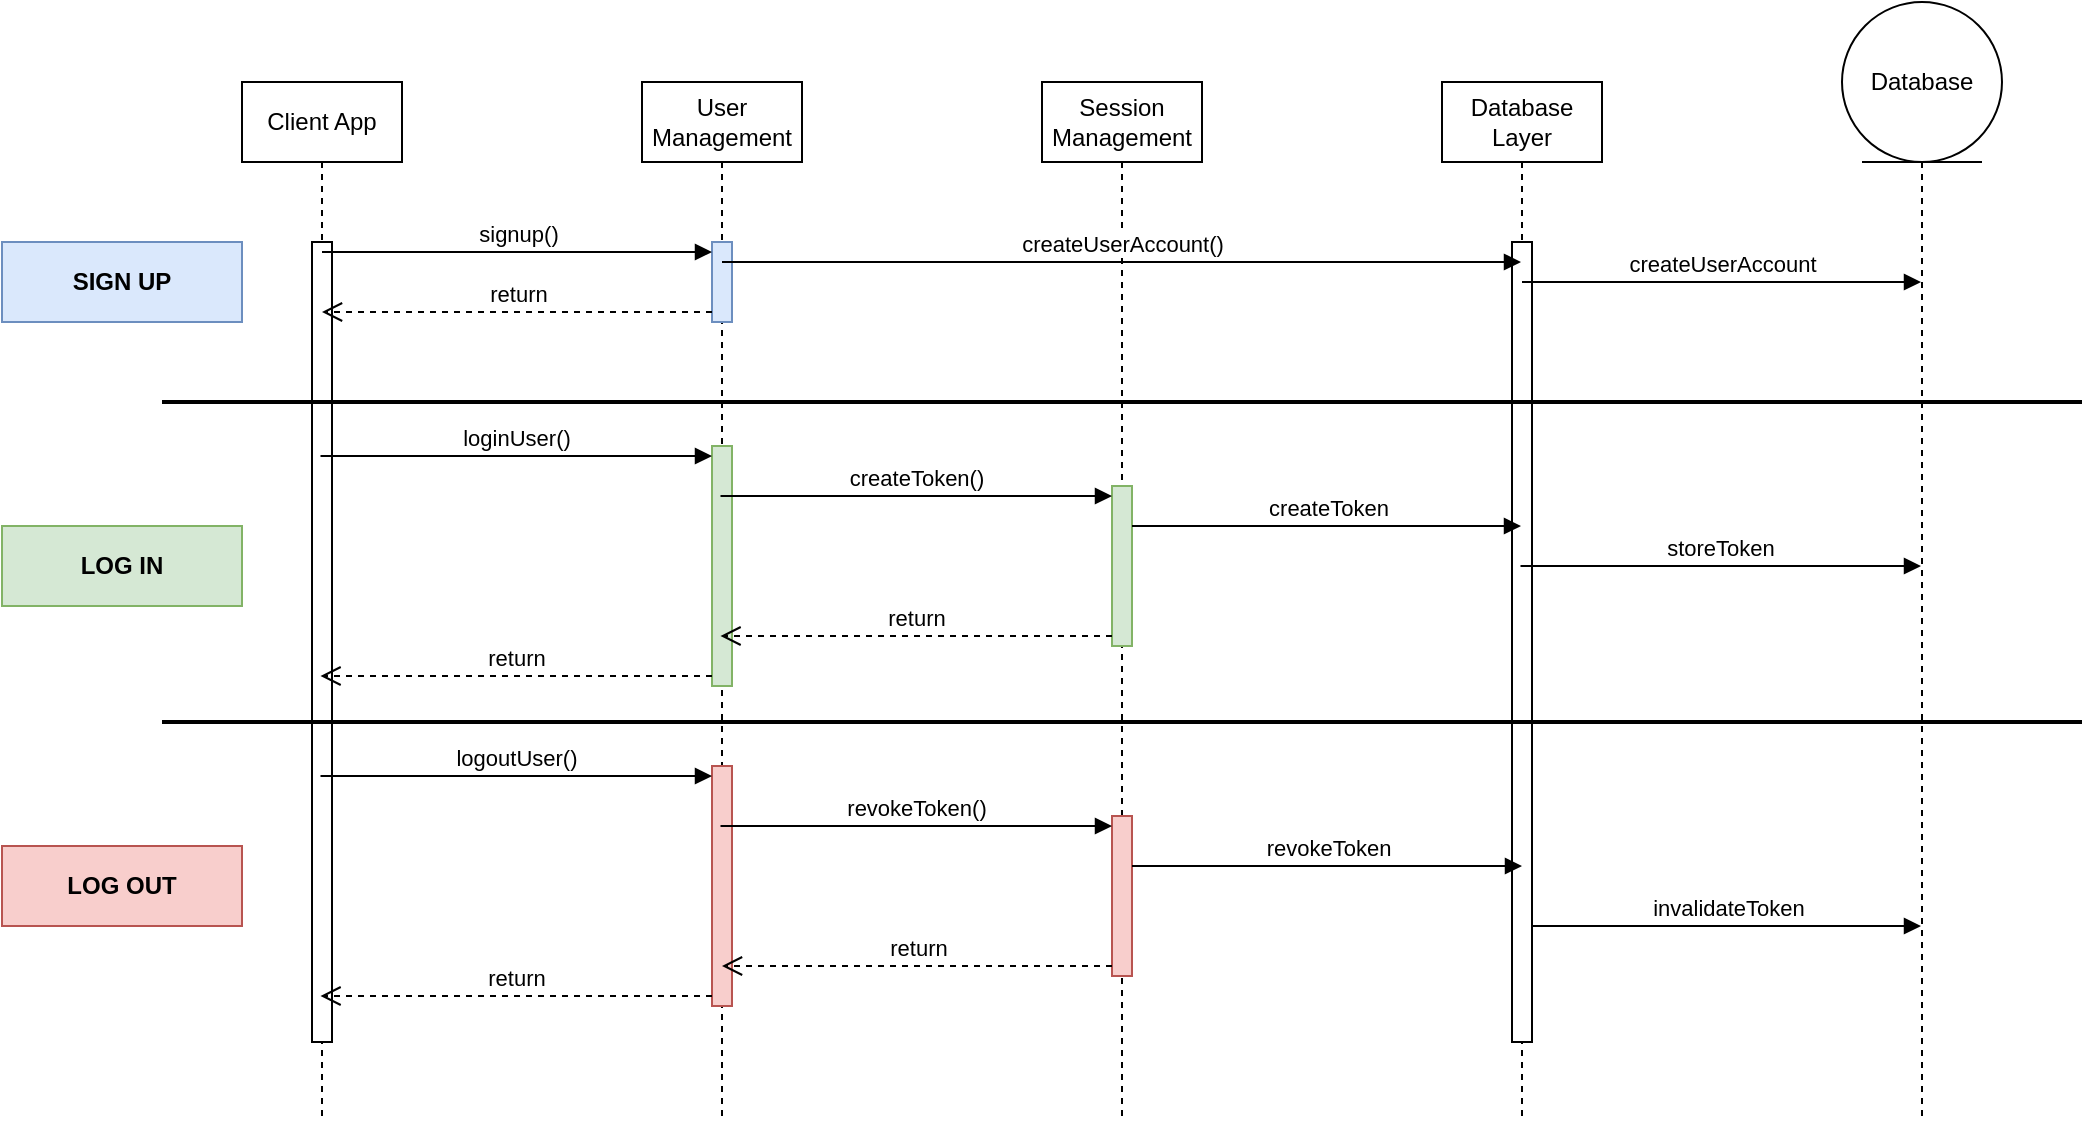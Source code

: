 <mxfile version="26.0.5" pages="2">
  <diagram name="UserManagementFlows" id="fzIKMLEl4B_9ZcmuR72x">
    <mxGraphModel dx="1313" dy="711" grid="1" gridSize="10" guides="1" tooltips="1" connect="1" arrows="1" fold="1" page="1" pageScale="1" pageWidth="1100" pageHeight="850" math="0" shadow="0">
      <root>
        <mxCell id="0" />
        <mxCell id="1" parent="0" />
        <mxCell id="BDya-P2dRlY2TVzf7Nlu-1" value="Client App" style="shape=umlLifeline;perimeter=lifelinePerimeter;whiteSpace=wrap;html=1;container=1;dropTarget=0;collapsible=0;recursiveResize=0;outlineConnect=0;portConstraint=eastwest;newEdgeStyle={&quot;curved&quot;:0,&quot;rounded&quot;:0};" vertex="1" parent="1">
          <mxGeometry x="160" y="80" width="80" height="520" as="geometry" />
        </mxCell>
        <mxCell id="BDya-P2dRlY2TVzf7Nlu-10" value="" style="html=1;points=[[0,0,0,0,5],[0,1,0,0,-5],[1,0,0,0,5],[1,1,0,0,-5]];perimeter=orthogonalPerimeter;outlineConnect=0;targetShapes=umlLifeline;portConstraint=eastwest;newEdgeStyle={&quot;curved&quot;:0,&quot;rounded&quot;:0};" vertex="1" parent="BDya-P2dRlY2TVzf7Nlu-1">
          <mxGeometry x="35" y="80" width="10" height="400" as="geometry" />
        </mxCell>
        <mxCell id="BDya-P2dRlY2TVzf7Nlu-2" value="User Management" style="shape=umlLifeline;perimeter=lifelinePerimeter;whiteSpace=wrap;html=1;container=1;dropTarget=0;collapsible=0;recursiveResize=0;outlineConnect=0;portConstraint=eastwest;newEdgeStyle={&quot;curved&quot;:0,&quot;rounded&quot;:0};" vertex="1" parent="1">
          <mxGeometry x="360" y="80" width="80" height="520" as="geometry" />
        </mxCell>
        <mxCell id="BDya-P2dRlY2TVzf7Nlu-13" value="" style="html=1;points=[[0,0,0,0,5],[0,1,0,0,-5],[1,0,0,0,5],[1,1,0,0,-5]];perimeter=orthogonalPerimeter;outlineConnect=0;targetShapes=umlLifeline;portConstraint=eastwest;newEdgeStyle={&quot;curved&quot;:0,&quot;rounded&quot;:0};fillColor=#dae8fc;strokeColor=#6c8ebf;" vertex="1" parent="BDya-P2dRlY2TVzf7Nlu-2">
          <mxGeometry x="35" y="80" width="10" height="40" as="geometry" />
        </mxCell>
        <mxCell id="BDya-P2dRlY2TVzf7Nlu-16" value="" style="html=1;points=[[0,0,0,0,5],[0,1,0,0,-5],[1,0,0,0,5],[1,1,0,0,-5]];perimeter=orthogonalPerimeter;outlineConnect=0;targetShapes=umlLifeline;portConstraint=eastwest;newEdgeStyle={&quot;curved&quot;:0,&quot;rounded&quot;:0};fillColor=#d5e8d4;strokeColor=#82b366;" vertex="1" parent="BDya-P2dRlY2TVzf7Nlu-2">
          <mxGeometry x="35" y="182" width="10" height="120" as="geometry" />
        </mxCell>
        <mxCell id="BDya-P2dRlY2TVzf7Nlu-28" value="" style="html=1;points=[[0,0,0,0,5],[0,1,0,0,-5],[1,0,0,0,5],[1,1,0,0,-5]];perimeter=orthogonalPerimeter;outlineConnect=0;targetShapes=umlLifeline;portConstraint=eastwest;newEdgeStyle={&quot;curved&quot;:0,&quot;rounded&quot;:0};fillColor=#f8cecc;strokeColor=#b85450;" vertex="1" parent="BDya-P2dRlY2TVzf7Nlu-2">
          <mxGeometry x="35" y="342" width="10" height="120" as="geometry" />
        </mxCell>
        <mxCell id="BDya-P2dRlY2TVzf7Nlu-3" value="Database Layer" style="shape=umlLifeline;perimeter=lifelinePerimeter;whiteSpace=wrap;html=1;container=1;dropTarget=0;collapsible=0;recursiveResize=0;outlineConnect=0;portConstraint=eastwest;newEdgeStyle={&quot;curved&quot;:0,&quot;rounded&quot;:0};" vertex="1" parent="1">
          <mxGeometry x="760" y="80" width="80" height="520" as="geometry" />
        </mxCell>
        <mxCell id="BDya-P2dRlY2TVzf7Nlu-23" value="" style="html=1;points=[[0,0,0,0,5],[0,1,0,0,-5],[1,0,0,0,5],[1,1,0,0,-5]];perimeter=orthogonalPerimeter;outlineConnect=0;targetShapes=umlLifeline;portConstraint=eastwest;newEdgeStyle={&quot;curved&quot;:0,&quot;rounded&quot;:0};" vertex="1" parent="BDya-P2dRlY2TVzf7Nlu-3">
          <mxGeometry x="35" y="80" width="10" height="400" as="geometry" />
        </mxCell>
        <mxCell id="BDya-P2dRlY2TVzf7Nlu-5" value="Database" style="shape=umlLifeline;perimeter=lifelinePerimeter;whiteSpace=wrap;html=1;container=1;dropTarget=0;collapsible=0;recursiveResize=0;outlineConnect=0;portConstraint=eastwest;newEdgeStyle={&quot;curved&quot;:0,&quot;rounded&quot;:0};participant=umlEntity;size=80;" vertex="1" parent="1">
          <mxGeometry x="960" y="40" width="80" height="560" as="geometry" />
        </mxCell>
        <mxCell id="BDya-P2dRlY2TVzf7Nlu-6" value="Session Management" style="shape=umlLifeline;perimeter=lifelinePerimeter;whiteSpace=wrap;html=1;container=1;dropTarget=0;collapsible=0;recursiveResize=0;outlineConnect=0;portConstraint=eastwest;newEdgeStyle={&quot;curved&quot;:0,&quot;rounded&quot;:0};" vertex="1" parent="1">
          <mxGeometry x="560" y="80" width="80" height="520" as="geometry" />
        </mxCell>
        <mxCell id="BDya-P2dRlY2TVzf7Nlu-19" value="" style="html=1;points=[[0,0,0,0,5],[0,1,0,0,-5],[1,0,0,0,5],[1,1,0,0,-5]];perimeter=orthogonalPerimeter;outlineConnect=0;targetShapes=umlLifeline;portConstraint=eastwest;newEdgeStyle={&quot;curved&quot;:0,&quot;rounded&quot;:0};fillColor=#d5e8d4;strokeColor=#82b366;" vertex="1" parent="BDya-P2dRlY2TVzf7Nlu-6">
          <mxGeometry x="35" y="202" width="10" height="80" as="geometry" />
        </mxCell>
        <mxCell id="BDya-P2dRlY2TVzf7Nlu-31" value="" style="html=1;points=[[0,0,0,0,5],[0,1,0,0,-5],[1,0,0,0,5],[1,1,0,0,-5]];perimeter=orthogonalPerimeter;outlineConnect=0;targetShapes=umlLifeline;portConstraint=eastwest;newEdgeStyle={&quot;curved&quot;:0,&quot;rounded&quot;:0};fillColor=#f8cecc;strokeColor=#b85450;" vertex="1" parent="BDya-P2dRlY2TVzf7Nlu-6">
          <mxGeometry x="35" y="367" width="10" height="80" as="geometry" />
        </mxCell>
        <mxCell id="BDya-P2dRlY2TVzf7Nlu-14" value="signup()" style="html=1;verticalAlign=bottom;endArrow=block;curved=0;rounded=0;entryX=0;entryY=0;entryDx=0;entryDy=5;" edge="1" target="BDya-P2dRlY2TVzf7Nlu-13" parent="1" source="BDya-P2dRlY2TVzf7Nlu-1">
          <mxGeometry relative="1" as="geometry">
            <mxPoint x="325" y="165" as="sourcePoint" />
          </mxGeometry>
        </mxCell>
        <mxCell id="BDya-P2dRlY2TVzf7Nlu-15" value="return" style="html=1;verticalAlign=bottom;endArrow=open;dashed=1;endSize=8;curved=0;rounded=0;exitX=0;exitY=1;exitDx=0;exitDy=-5;" edge="1" source="BDya-P2dRlY2TVzf7Nlu-13" parent="1" target="BDya-P2dRlY2TVzf7Nlu-1">
          <mxGeometry relative="1" as="geometry">
            <mxPoint x="325" y="235" as="targetPoint" />
          </mxGeometry>
        </mxCell>
        <mxCell id="BDya-P2dRlY2TVzf7Nlu-17" value="loginUser()" style="html=1;verticalAlign=bottom;endArrow=block;curved=0;rounded=0;entryX=0;entryY=0;entryDx=0;entryDy=5;" edge="1" target="BDya-P2dRlY2TVzf7Nlu-16" parent="1">
          <mxGeometry relative="1" as="geometry">
            <mxPoint x="199.25" y="267.0" as="sourcePoint" />
          </mxGeometry>
        </mxCell>
        <mxCell id="BDya-P2dRlY2TVzf7Nlu-18" value="return" style="html=1;verticalAlign=bottom;endArrow=open;dashed=1;endSize=8;curved=0;rounded=0;exitX=0;exitY=1;exitDx=0;exitDy=-5;" edge="1" source="BDya-P2dRlY2TVzf7Nlu-16" parent="1">
          <mxGeometry relative="1" as="geometry">
            <mxPoint x="199.25" y="377.0" as="targetPoint" />
          </mxGeometry>
        </mxCell>
        <mxCell id="BDya-P2dRlY2TVzf7Nlu-20" value="createToken()" style="html=1;verticalAlign=bottom;endArrow=block;curved=0;rounded=0;entryX=0;entryY=0;entryDx=0;entryDy=5;" edge="1" target="BDya-P2dRlY2TVzf7Nlu-19" parent="1">
          <mxGeometry relative="1" as="geometry">
            <mxPoint x="399.25" y="287" as="sourcePoint" />
          </mxGeometry>
        </mxCell>
        <mxCell id="BDya-P2dRlY2TVzf7Nlu-21" value="return" style="html=1;verticalAlign=bottom;endArrow=open;dashed=1;endSize=8;curved=0;rounded=0;exitX=0;exitY=1;exitDx=0;exitDy=-5;" edge="1" source="BDya-P2dRlY2TVzf7Nlu-19" parent="1">
          <mxGeometry relative="1" as="geometry">
            <mxPoint x="399.25" y="357" as="targetPoint" />
          </mxGeometry>
        </mxCell>
        <mxCell id="BDya-P2dRlY2TVzf7Nlu-24" value="createToken" style="html=1;verticalAlign=bottom;endArrow=block;curved=0;rounded=0;" edge="1" parent="1" source="BDya-P2dRlY2TVzf7Nlu-19">
          <mxGeometry width="80" relative="1" as="geometry">
            <mxPoint x="670" y="302" as="sourcePoint" />
            <mxPoint x="799.5" y="302" as="targetPoint" />
            <Array as="points">
              <mxPoint x="700" y="302" />
            </Array>
          </mxGeometry>
        </mxCell>
        <mxCell id="BDya-P2dRlY2TVzf7Nlu-26" value="storeToken" style="html=1;verticalAlign=bottom;endArrow=block;curved=0;rounded=0;" edge="1" parent="1">
          <mxGeometry width="80" relative="1" as="geometry">
            <mxPoint x="799.25" y="322" as="sourcePoint" />
            <mxPoint x="999.5" y="322" as="targetPoint" />
            <Array as="points">
              <mxPoint x="890" y="322" />
            </Array>
          </mxGeometry>
        </mxCell>
        <mxCell id="BDya-P2dRlY2TVzf7Nlu-29" value="logoutUser()" style="html=1;verticalAlign=bottom;endArrow=block;curved=0;rounded=0;entryX=0;entryY=0;entryDx=0;entryDy=5;" edge="1" target="BDya-P2dRlY2TVzf7Nlu-28" parent="1">
          <mxGeometry relative="1" as="geometry">
            <mxPoint x="199.25" y="427.0" as="sourcePoint" />
          </mxGeometry>
        </mxCell>
        <mxCell id="BDya-P2dRlY2TVzf7Nlu-30" value="return" style="html=1;verticalAlign=bottom;endArrow=open;dashed=1;endSize=8;curved=0;rounded=0;exitX=0;exitY=1;exitDx=0;exitDy=-5;" edge="1" source="BDya-P2dRlY2TVzf7Nlu-28" parent="1">
          <mxGeometry relative="1" as="geometry">
            <mxPoint x="199.25" y="537.0" as="targetPoint" />
          </mxGeometry>
        </mxCell>
        <mxCell id="BDya-P2dRlY2TVzf7Nlu-32" value="revokeToken()" style="html=1;verticalAlign=bottom;endArrow=block;curved=0;rounded=0;entryX=0;entryY=0;entryDx=0;entryDy=5;" edge="1" target="BDya-P2dRlY2TVzf7Nlu-31" parent="1">
          <mxGeometry relative="1" as="geometry">
            <mxPoint x="399.25" y="452" as="sourcePoint" />
          </mxGeometry>
        </mxCell>
        <mxCell id="BDya-P2dRlY2TVzf7Nlu-33" value="return" style="html=1;verticalAlign=bottom;endArrow=open;dashed=1;endSize=8;curved=0;rounded=0;exitX=0;exitY=1;exitDx=0;exitDy=-5;" edge="1" source="BDya-P2dRlY2TVzf7Nlu-31" parent="1" target="BDya-P2dRlY2TVzf7Nlu-2">
          <mxGeometry relative="1" as="geometry">
            <mxPoint x="525" y="522" as="targetPoint" />
          </mxGeometry>
        </mxCell>
        <mxCell id="BDya-P2dRlY2TVzf7Nlu-34" value="revokeToken" style="html=1;verticalAlign=bottom;endArrow=block;curved=0;rounded=0;" edge="1" parent="1" source="BDya-P2dRlY2TVzf7Nlu-31">
          <mxGeometry width="80" relative="1" as="geometry">
            <mxPoint x="730" y="472" as="sourcePoint" />
            <mxPoint x="800" y="472" as="targetPoint" />
          </mxGeometry>
        </mxCell>
        <mxCell id="BDya-P2dRlY2TVzf7Nlu-35" value="invalidateToken" style="html=1;verticalAlign=bottom;endArrow=block;curved=0;rounded=0;" edge="1" parent="1">
          <mxGeometry width="80" relative="1" as="geometry">
            <mxPoint x="805" y="502" as="sourcePoint" />
            <mxPoint x="999.5" y="502" as="targetPoint" />
            <Array as="points">
              <mxPoint x="900" y="502" />
            </Array>
          </mxGeometry>
        </mxCell>
        <mxCell id="BDya-P2dRlY2TVzf7Nlu-37" value="createUserAccount()" style="html=1;verticalAlign=bottom;endArrow=block;curved=0;rounded=0;" edge="1" parent="1" target="BDya-P2dRlY2TVzf7Nlu-3">
          <mxGeometry width="80" relative="1" as="geometry">
            <mxPoint x="400" y="170" as="sourcePoint" />
            <mxPoint x="560" y="180" as="targetPoint" />
            <Array as="points">
              <mxPoint x="600" y="170" />
            </Array>
          </mxGeometry>
        </mxCell>
        <mxCell id="BDya-P2dRlY2TVzf7Nlu-38" value="createUserAccount" style="html=1;verticalAlign=bottom;endArrow=block;curved=0;rounded=0;" edge="1" parent="1" source="BDya-P2dRlY2TVzf7Nlu-3" target="BDya-P2dRlY2TVzf7Nlu-5">
          <mxGeometry width="80" relative="1" as="geometry">
            <mxPoint x="860" y="190" as="sourcePoint" />
            <mxPoint x="940" y="190" as="targetPoint" />
            <Array as="points">
              <mxPoint x="900" y="180" />
            </Array>
          </mxGeometry>
        </mxCell>
        <mxCell id="BDya-P2dRlY2TVzf7Nlu-39" value="" style="line;strokeWidth=2;fillColor=none;align=left;verticalAlign=middle;spacingTop=-1;spacingLeft=3;spacingRight=3;rotatable=0;labelPosition=right;points=[];portConstraint=eastwest;strokeColor=inherit;" vertex="1" parent="1">
          <mxGeometry x="120" y="236" width="960" height="8" as="geometry" />
        </mxCell>
        <mxCell id="BDya-P2dRlY2TVzf7Nlu-40" value="" style="line;strokeWidth=2;fillColor=none;align=left;verticalAlign=middle;spacingTop=-1;spacingLeft=3;spacingRight=3;rotatable=0;labelPosition=right;points=[];portConstraint=eastwest;strokeColor=inherit;" vertex="1" parent="1">
          <mxGeometry x="120" y="396" width="960" height="8" as="geometry" />
        </mxCell>
        <mxCell id="VYbqo2OC7HcJvt_hJsJr-1" value="SIGN UP" style="html=1;whiteSpace=wrap;fillColor=#dae8fc;strokeColor=#6c8ebf;fontStyle=1" vertex="1" parent="1">
          <mxGeometry x="40" y="160" width="120" height="40" as="geometry" />
        </mxCell>
        <mxCell id="VYbqo2OC7HcJvt_hJsJr-2" value="LOG IN" style="html=1;whiteSpace=wrap;fillColor=#d5e8d4;strokeColor=#82b366;fontStyle=1" vertex="1" parent="1">
          <mxGeometry x="40" y="302" width="120" height="40" as="geometry" />
        </mxCell>
        <mxCell id="VYbqo2OC7HcJvt_hJsJr-3" value="LOG OUT" style="html=1;whiteSpace=wrap;fillColor=#f8cecc;strokeColor=#b85450;fontStyle=1" vertex="1" parent="1">
          <mxGeometry x="40" y="462" width="120" height="40" as="geometry" />
        </mxCell>
      </root>
    </mxGraphModel>
  </diagram>
  <diagram id="ax7jRQGFg8dxRKLAMkpS" name="FindAndMakeBooking">
    <mxGraphModel dx="1500" dy="813" grid="1" gridSize="10" guides="1" tooltips="1" connect="1" arrows="1" fold="1" page="1" pageScale="1" pageWidth="850" pageHeight="1100" math="0" shadow="0">
      <root>
        <mxCell id="0" />
        <mxCell id="1" parent="0" />
        <mxCell id="O9LADpIzNfBdCZO4euZ6-1" value="Client App" style="shape=umlLifeline;perimeter=lifelinePerimeter;whiteSpace=wrap;html=1;container=1;dropTarget=0;collapsible=0;recursiveResize=0;outlineConnect=0;portConstraint=eastwest;newEdgeStyle={&quot;curved&quot;:0,&quot;rounded&quot;:0};" vertex="1" parent="1">
          <mxGeometry x="200" y="80" width="80" height="920" as="geometry" />
        </mxCell>
        <mxCell id="eJAYvT8_J5vv1c-CHtFm-7" value="" style="html=1;points=[[0,0,0,0,5],[0,1,0,0,-5],[1,0,0,0,5],[1,1,0,0,-5]];perimeter=orthogonalPerimeter;outlineConnect=0;targetShapes=umlLifeline;portConstraint=eastwest;newEdgeStyle={&quot;curved&quot;:0,&quot;rounded&quot;:0};fillColor=#f5f5f5;fontColor=#333333;strokeColor=#666666;" vertex="1" parent="O9LADpIzNfBdCZO4euZ6-1">
          <mxGeometry x="35" y="80" width="10" height="800" as="geometry" />
        </mxCell>
        <mxCell id="O9LADpIzNfBdCZO4euZ6-2" value="Venue&lt;br&gt;Management" style="shape=umlLifeline;perimeter=lifelinePerimeter;whiteSpace=wrap;html=1;container=1;dropTarget=0;collapsible=0;recursiveResize=0;outlineConnect=0;portConstraint=eastwest;newEdgeStyle={&quot;curved&quot;:0,&quot;rounded&quot;:0};" vertex="1" parent="1">
          <mxGeometry x="360" y="80" width="80" height="920" as="geometry" />
        </mxCell>
        <mxCell id="eJAYvT8_J5vv1c-CHtFm-4" value="" style="html=1;points=[[0,0,0,0,5],[0,1,0,0,-5],[1,0,0,0,5],[1,1,0,0,-5]];perimeter=orthogonalPerimeter;outlineConnect=0;targetShapes=umlLifeline;portConstraint=eastwest;newEdgeStyle={&quot;curved&quot;:0,&quot;rounded&quot;:0};fillColor=#dae8fc;strokeColor=#6c8ebf;" vertex="1" parent="O9LADpIzNfBdCZO4euZ6-2">
          <mxGeometry x="35" y="80" width="10" height="100" as="geometry" />
        </mxCell>
        <mxCell id="eJAYvT8_J5vv1c-CHtFm-17" value="" style="html=1;points=[[0,0,0,0,5],[0,1,0,0,-5],[1,0,0,0,5],[1,1,0,0,-5]];perimeter=orthogonalPerimeter;outlineConnect=0;targetShapes=umlLifeline;portConstraint=eastwest;newEdgeStyle={&quot;curved&quot;:0,&quot;rounded&quot;:0};fillColor=#d5e8d4;strokeColor=#82b366;" vertex="1" parent="O9LADpIzNfBdCZO4euZ6-2">
          <mxGeometry x="35" y="200" width="10" height="110" as="geometry" />
        </mxCell>
        <mxCell id="O9LADpIzNfBdCZO4euZ6-3" value="Slots Management" style="shape=umlLifeline;perimeter=lifelinePerimeter;whiteSpace=wrap;html=1;container=1;dropTarget=0;collapsible=0;recursiveResize=0;outlineConnect=0;portConstraint=eastwest;newEdgeStyle={&quot;curved&quot;:0,&quot;rounded&quot;:0};" vertex="1" parent="1">
          <mxGeometry x="520" y="80" width="80" height="920" as="geometry" />
        </mxCell>
        <mxCell id="eJAYvT8_J5vv1c-CHtFm-27" value="" style="html=1;points=[[0,0,0,0,5],[0,1,0,0,-5],[1,0,0,0,5],[1,1,0,0,-5]];perimeter=orthogonalPerimeter;outlineConnect=0;targetShapes=umlLifeline;portConstraint=eastwest;newEdgeStyle={&quot;curved&quot;:0,&quot;rounded&quot;:0};fillColor=#ffe6cc;strokeColor=#d79b00;" vertex="1" parent="O9LADpIzNfBdCZO4euZ6-3">
          <mxGeometry x="35" y="340" width="10" height="120" as="geometry" />
        </mxCell>
        <mxCell id="eJAYvT8_J5vv1c-CHtFm-36" value="" style="html=1;points=[[0,0,0,0,5],[0,1,0,0,-5],[1,0,0,0,5],[1,1,0,0,-5]];perimeter=orthogonalPerimeter;outlineConnect=0;targetShapes=umlLifeline;portConstraint=eastwest;newEdgeStyle={&quot;curved&quot;:0,&quot;rounded&quot;:0};fillColor=#fff2cc;strokeColor=#d6b656;" vertex="1" parent="O9LADpIzNfBdCZO4euZ6-3">
          <mxGeometry x="35" y="490" width="10" height="110" as="geometry" />
        </mxCell>
        <mxCell id="O9LADpIzNfBdCZO4euZ6-4" value="Bookings Management" style="shape=umlLifeline;perimeter=lifelinePerimeter;whiteSpace=wrap;html=1;container=1;dropTarget=0;collapsible=0;recursiveResize=0;outlineConnect=0;portConstraint=eastwest;newEdgeStyle={&quot;curved&quot;:0,&quot;rounded&quot;:0};" vertex="1" parent="1">
          <mxGeometry x="680" y="80" width="80" height="920" as="geometry" />
        </mxCell>
        <mxCell id="eJAYvT8_J5vv1c-CHtFm-47" value="" style="html=1;outlineConnect=0;targetShapes=umlLifeline;portConstraint=eastwest;newEdgeStyle={&quot;curved&quot;:0,&quot;rounded&quot;:0};fillColor=#e1d5e7;strokeColor=#9673a6;points=[[0,0,0,0,5],[0,1,0,0,-5],[1,0,0,0,5],[1,1,0,0,-5]];perimeter=orthogonalPerimeter;" vertex="1" parent="O9LADpIzNfBdCZO4euZ6-4">
          <mxGeometry x="35" y="630" width="10" height="240" as="geometry" />
        </mxCell>
        <mxCell id="eJAYvT8_J5vv1c-CHtFm-59" value="" style="html=1;points=[[0,0,0,0,5],[0,1,0,0,-5],[1,0,0,0,5],[1,1,0,0,-5]];perimeter=orthogonalPerimeter;outlineConnect=0;targetShapes=umlLifeline;portConstraint=eastwest;newEdgeStyle={&quot;curved&quot;:0,&quot;rounded&quot;:0};fillColor=#f8cecc;strokeColor=#b85450;" vertex="1" parent="O9LADpIzNfBdCZO4euZ6-4">
          <mxGeometry x="40" y="770" width="10" height="40" as="geometry" />
        </mxCell>
        <mxCell id="eJAYvT8_J5vv1c-CHtFm-60" value="MAKE PAYMENT" style="html=1;align=left;spacingLeft=2;endArrow=block;rounded=0;edgeStyle=orthogonalEdgeStyle;curved=0;rounded=0;" edge="1" target="eJAYvT8_J5vv1c-CHtFm-59" parent="O9LADpIzNfBdCZO4euZ6-4">
          <mxGeometry relative="1" as="geometry">
            <mxPoint x="45" y="750" as="sourcePoint" />
            <Array as="points">
              <mxPoint x="75" y="780" />
            </Array>
          </mxGeometry>
        </mxCell>
        <mxCell id="O9LADpIzNfBdCZO4euZ6-5" value="Payment Transactions" style="shape=umlLifeline;perimeter=lifelinePerimeter;whiteSpace=wrap;html=1;container=1;dropTarget=0;collapsible=0;recursiveResize=0;outlineConnect=0;portConstraint=eastwest;newEdgeStyle={&quot;curved&quot;:0,&quot;rounded&quot;:0};" vertex="1" parent="1">
          <mxGeometry x="840" y="80" width="80" height="920" as="geometry" />
        </mxCell>
        <mxCell id="eJAYvT8_J5vv1c-CHtFm-56" value="" style="html=1;points=[[0,0,0,0,5],[0,1,0,0,-5],[1,0,0,0,5],[1,1,0,0,-5]];perimeter=orthogonalPerimeter;outlineConnect=0;targetShapes=umlLifeline;portConstraint=eastwest;newEdgeStyle={&quot;curved&quot;:0,&quot;rounded&quot;:0};fillColor=#e1d5e7;strokeColor=#9673a6;" vertex="1" parent="O9LADpIzNfBdCZO4euZ6-5">
          <mxGeometry x="35" y="830" width="10" height="33" as="geometry" />
        </mxCell>
        <mxCell id="O9LADpIzNfBdCZO4euZ6-6" value="Session Management" style="shape=umlLifeline;perimeter=lifelinePerimeter;whiteSpace=wrap;html=1;container=1;dropTarget=0;collapsible=0;recursiveResize=0;outlineConnect=0;portConstraint=eastwest;newEdgeStyle={&quot;curved&quot;:0,&quot;rounded&quot;:0};" vertex="1" parent="1">
          <mxGeometry x="1000" y="80" width="80" height="920" as="geometry" />
        </mxCell>
        <mxCell id="eJAYvT8_J5vv1c-CHtFm-8" value="" style="html=1;points=[[0,0,0,0,5],[0,1,0,0,-5],[1,0,0,0,5],[1,1,0,0,-5]];perimeter=orthogonalPerimeter;outlineConnect=0;targetShapes=umlLifeline;portConstraint=eastwest;newEdgeStyle={&quot;curved&quot;:0,&quot;rounded&quot;:0};fillColor=#dae8fc;strokeColor=#6c8ebf;" vertex="1" parent="O9LADpIzNfBdCZO4euZ6-6">
          <mxGeometry x="35" y="70" width="10" height="32" as="geometry" />
        </mxCell>
        <mxCell id="eJAYvT8_J5vv1c-CHtFm-21" value="" style="html=1;points=[[0,0,0,0,5],[0,1,0,0,-5],[1,0,0,0,5],[1,1,0,0,-5]];perimeter=orthogonalPerimeter;outlineConnect=0;targetShapes=umlLifeline;portConstraint=eastwest;newEdgeStyle={&quot;curved&quot;:0,&quot;rounded&quot;:0};fillColor=#d5e8d4;strokeColor=#82b366;" vertex="1" parent="O9LADpIzNfBdCZO4euZ6-6">
          <mxGeometry x="35" y="210" width="10" height="30" as="geometry" />
        </mxCell>
        <mxCell id="eJAYvT8_J5vv1c-CHtFm-30" value="" style="html=1;points=[[0,0,0,0,5],[0,1,0,0,-5],[1,0,0,0,5],[1,1,0,0,-5]];perimeter=orthogonalPerimeter;outlineConnect=0;targetShapes=umlLifeline;portConstraint=eastwest;newEdgeStyle={&quot;curved&quot;:0,&quot;rounded&quot;:0};fillColor=#ffe6cc;strokeColor=#d79b00;" vertex="1" parent="O9LADpIzNfBdCZO4euZ6-6">
          <mxGeometry x="35" y="350" width="10" height="35" as="geometry" />
        </mxCell>
        <mxCell id="eJAYvT8_J5vv1c-CHtFm-41" value="" style="html=1;points=[[0,0,0,0,5],[0,1,0,0,-5],[1,0,0,0,5],[1,1,0,0,-5]];perimeter=orthogonalPerimeter;outlineConnect=0;targetShapes=umlLifeline;portConstraint=eastwest;newEdgeStyle={&quot;curved&quot;:0,&quot;rounded&quot;:0};fillColor=#fff2cc;strokeColor=#d6b656;" vertex="1" parent="O9LADpIzNfBdCZO4euZ6-6">
          <mxGeometry x="35" y="500" width="10" height="30" as="geometry" />
        </mxCell>
        <mxCell id="eJAYvT8_J5vv1c-CHtFm-50" value="" style="html=1;points=[[0,0,0,0,5],[0,1,0,0,-5],[1,0,0,0,5],[1,1,0,0,-5]];perimeter=orthogonalPerimeter;outlineConnect=0;targetShapes=umlLifeline;portConstraint=eastwest;newEdgeStyle={&quot;curved&quot;:0,&quot;rounded&quot;:0};fillColor=#e1d5e7;strokeColor=#9673a6;" vertex="1" parent="O9LADpIzNfBdCZO4euZ6-6">
          <mxGeometry x="35" y="640" width="10" height="30" as="geometry" />
        </mxCell>
        <mxCell id="O9LADpIzNfBdCZO4euZ6-7" value="Database" style="shape=umlLifeline;perimeter=lifelinePerimeter;whiteSpace=wrap;html=1;container=1;dropTarget=0;collapsible=0;recursiveResize=0;outlineConnect=0;portConstraint=eastwest;newEdgeStyle={&quot;curved&quot;:0,&quot;rounded&quot;:0};participant=umlEntity;size=80;" vertex="1" parent="1">
          <mxGeometry x="1160" y="40" width="80" height="960" as="geometry" />
        </mxCell>
        <mxCell id="eJAYvT8_J5vv1c-CHtFm-14" value="" style="html=1;points=[[0,0,0,0,5],[0,1,0,0,-5],[1,0,0,0,5],[1,1,0,0,-5]];perimeter=orthogonalPerimeter;outlineConnect=0;targetShapes=umlLifeline;portConstraint=eastwest;newEdgeStyle={&quot;curved&quot;:0,&quot;rounded&quot;:0};fillColor=#dae8fc;strokeColor=#6c8ebf;" vertex="1" parent="O9LADpIzNfBdCZO4euZ6-7">
          <mxGeometry x="35" y="170" width="10" height="30" as="geometry" />
        </mxCell>
        <mxCell id="eJAYvT8_J5vv1c-CHtFm-24" value="" style="html=1;points=[[0,0,0,0,5],[0,1,0,0,-5],[1,0,0,0,5],[1,1,0,0,-5]];perimeter=orthogonalPerimeter;outlineConnect=0;targetShapes=umlLifeline;portConstraint=eastwest;newEdgeStyle={&quot;curved&quot;:0,&quot;rounded&quot;:0};fillColor=#d5e8d4;strokeColor=#82b366;" vertex="1" parent="O9LADpIzNfBdCZO4euZ6-7">
          <mxGeometry x="35" y="309" width="10" height="30" as="geometry" />
        </mxCell>
        <mxCell id="eJAYvT8_J5vv1c-CHtFm-33" value="" style="html=1;points=[[0,0,0,0,5],[0,1,0,0,-5],[1,0,0,0,5],[1,1,0,0,-5]];perimeter=orthogonalPerimeter;outlineConnect=0;targetShapes=umlLifeline;portConstraint=eastwest;newEdgeStyle={&quot;curved&quot;:0,&quot;rounded&quot;:0};fillColor=#ffe6cc;strokeColor=#d79b00;" vertex="1" parent="O9LADpIzNfBdCZO4euZ6-7">
          <mxGeometry x="35" y="450" width="10" height="30" as="geometry" />
        </mxCell>
        <mxCell id="eJAYvT8_J5vv1c-CHtFm-44" value="" style="html=1;points=[[0,0,0,0,5],[0,1,0,0,-5],[1,0,0,0,5],[1,1,0,0,-5]];perimeter=orthogonalPerimeter;outlineConnect=0;targetShapes=umlLifeline;portConstraint=eastwest;newEdgeStyle={&quot;curved&quot;:0,&quot;rounded&quot;:0};fillColor=#fff2cc;strokeColor=#d6b656;" vertex="1" parent="O9LADpIzNfBdCZO4euZ6-7">
          <mxGeometry x="35" y="590" width="10" height="30" as="geometry" />
        </mxCell>
        <mxCell id="eJAYvT8_J5vv1c-CHtFm-53" value="" style="html=1;points=[[0,0,0,0,5],[0,1,0,0,-5],[1,0,0,0,5],[1,1,0,0,-5]];perimeter=orthogonalPerimeter;outlineConnect=0;targetShapes=umlLifeline;portConstraint=eastwest;newEdgeStyle={&quot;curved&quot;:0,&quot;rounded&quot;:0};fillColor=#e1d5e7;strokeColor=#9673a6;" vertex="1" parent="O9LADpIzNfBdCZO4euZ6-7">
          <mxGeometry x="35" y="731" width="10" height="30" as="geometry" />
        </mxCell>
        <mxCell id="eJAYvT8_J5vv1c-CHtFm-5" value="getVenues()" style="html=1;verticalAlign=bottom;endArrow=block;curved=0;rounded=0;entryX=0;entryY=0;entryDx=0;entryDy=5;" edge="1" target="eJAYvT8_J5vv1c-CHtFm-4" parent="1" source="O9LADpIzNfBdCZO4euZ6-1">
          <mxGeometry relative="1" as="geometry">
            <mxPoint x="325" y="165" as="sourcePoint" />
          </mxGeometry>
        </mxCell>
        <mxCell id="eJAYvT8_J5vv1c-CHtFm-6" value="return" style="html=1;verticalAlign=bottom;endArrow=open;dashed=1;endSize=8;curved=0;rounded=0;exitX=0;exitY=1;exitDx=0;exitDy=-5;" edge="1" source="eJAYvT8_J5vv1c-CHtFm-4" parent="1" target="O9LADpIzNfBdCZO4euZ6-1">
          <mxGeometry relative="1" as="geometry">
            <mxPoint x="325" y="235" as="targetPoint" />
          </mxGeometry>
        </mxCell>
        <mxCell id="eJAYvT8_J5vv1c-CHtFm-9" value="validateSession()" style="html=1;verticalAlign=bottom;endArrow=block;curved=0;rounded=0;entryX=0;entryY=0;entryDx=0;entryDy=5;" edge="1" target="eJAYvT8_J5vv1c-CHtFm-8" parent="1" source="O9LADpIzNfBdCZO4euZ6-2">
          <mxGeometry relative="1" as="geometry">
            <mxPoint x="485" y="173" as="sourcePoint" />
          </mxGeometry>
        </mxCell>
        <mxCell id="eJAYvT8_J5vv1c-CHtFm-10" value="return" style="html=1;verticalAlign=bottom;endArrow=open;dashed=1;endSize=8;curved=0;rounded=0;exitX=0;exitY=1;exitDx=0;exitDy=-5;" edge="1" source="eJAYvT8_J5vv1c-CHtFm-8" parent="1" target="O9LADpIzNfBdCZO4euZ6-2">
          <mxGeometry relative="1" as="geometry">
            <mxPoint x="485" y="243" as="targetPoint" />
          </mxGeometry>
        </mxCell>
        <mxCell id="eJAYvT8_J5vv1c-CHtFm-16" value="return" style="html=1;verticalAlign=bottom;endArrow=open;dashed=1;endSize=8;curved=0;rounded=0;exitX=0;exitY=1;exitDx=0;exitDy=-5;" edge="1" source="eJAYvT8_J5vv1c-CHtFm-14" parent="1" target="O9LADpIzNfBdCZO4euZ6-2">
          <mxGeometry relative="1" as="geometry">
            <mxPoint x="1125" y="285" as="targetPoint" />
          </mxGeometry>
        </mxCell>
        <mxCell id="eJAYvT8_J5vv1c-CHtFm-15" value="getVenues" style="html=1;verticalAlign=bottom;endArrow=block;curved=0;rounded=0;entryX=0;entryY=0;entryDx=0;entryDy=5;" edge="1" target="eJAYvT8_J5vv1c-CHtFm-14" parent="1" source="O9LADpIzNfBdCZO4euZ6-2">
          <mxGeometry relative="1" as="geometry">
            <mxPoint x="1125" y="215" as="sourcePoint" />
          </mxGeometry>
        </mxCell>
        <mxCell id="eJAYvT8_J5vv1c-CHtFm-18" value="getVenueDetails()" style="html=1;verticalAlign=bottom;endArrow=block;curved=0;rounded=0;entryX=0;entryY=0;entryDx=0;entryDy=5;" edge="1" target="eJAYvT8_J5vv1c-CHtFm-17" parent="1" source="O9LADpIzNfBdCZO4euZ6-1">
          <mxGeometry relative="1" as="geometry">
            <mxPoint x="325" y="285" as="sourcePoint" />
          </mxGeometry>
        </mxCell>
        <mxCell id="eJAYvT8_J5vv1c-CHtFm-19" value="return" style="html=1;verticalAlign=bottom;endArrow=open;dashed=1;endSize=8;curved=0;rounded=0;exitX=0;exitY=1;exitDx=0;exitDy=-5;" edge="1" source="eJAYvT8_J5vv1c-CHtFm-17" parent="1" target="O9LADpIzNfBdCZO4euZ6-1">
          <mxGeometry relative="1" as="geometry">
            <mxPoint x="325" y="355" as="targetPoint" />
          </mxGeometry>
        </mxCell>
        <mxCell id="eJAYvT8_J5vv1c-CHtFm-22" value="validateSession()" style="html=1;verticalAlign=bottom;endArrow=block;curved=0;rounded=0;entryX=0;entryY=0;entryDx=0;entryDy=5;" edge="1" target="eJAYvT8_J5vv1c-CHtFm-21" parent="1" source="O9LADpIzNfBdCZO4euZ6-2">
          <mxGeometry relative="1" as="geometry">
            <mxPoint x="485" y="295" as="sourcePoint" />
          </mxGeometry>
        </mxCell>
        <mxCell id="eJAYvT8_J5vv1c-CHtFm-23" value="return" style="html=1;verticalAlign=bottom;endArrow=open;dashed=1;endSize=8;curved=0;rounded=0;exitX=0;exitY=1;exitDx=0;exitDy=-5;" edge="1" source="eJAYvT8_J5vv1c-CHtFm-21" parent="1" target="O9LADpIzNfBdCZO4euZ6-2">
          <mxGeometry relative="1" as="geometry">
            <mxPoint x="485" y="365" as="targetPoint" />
          </mxGeometry>
        </mxCell>
        <mxCell id="eJAYvT8_J5vv1c-CHtFm-25" value="getVenueDetails" style="html=1;verticalAlign=bottom;endArrow=block;curved=0;rounded=0;entryX=0;entryY=0;entryDx=0;entryDy=5;" edge="1" target="eJAYvT8_J5vv1c-CHtFm-24" parent="1" source="eJAYvT8_J5vv1c-CHtFm-17">
          <mxGeometry relative="1" as="geometry">
            <mxPoint x="399.071" y="332" as="sourcePoint" />
          </mxGeometry>
        </mxCell>
        <mxCell id="eJAYvT8_J5vv1c-CHtFm-26" value="return" style="html=1;verticalAlign=bottom;endArrow=open;dashed=1;endSize=8;curved=0;rounded=0;exitX=0;exitY=1;exitDx=0;exitDy=-5;" edge="1" source="eJAYvT8_J5vv1c-CHtFm-24" parent="1" target="O9LADpIzNfBdCZO4euZ6-2">
          <mxGeometry relative="1" as="geometry">
            <mxPoint x="399.071" y="352" as="targetPoint" />
          </mxGeometry>
        </mxCell>
        <mxCell id="eJAYvT8_J5vv1c-CHtFm-28" value="fetchSlots()" style="html=1;verticalAlign=bottom;endArrow=block;curved=0;rounded=0;entryX=0;entryY=0;entryDx=0;entryDy=5;" edge="1" target="eJAYvT8_J5vv1c-CHtFm-27" parent="1" source="O9LADpIzNfBdCZO4euZ6-1">
          <mxGeometry relative="1" as="geometry">
            <mxPoint x="485" y="415" as="sourcePoint" />
          </mxGeometry>
        </mxCell>
        <mxCell id="eJAYvT8_J5vv1c-CHtFm-29" value="return" style="html=1;verticalAlign=bottom;endArrow=open;dashed=1;endSize=8;curved=0;rounded=0;exitX=0;exitY=1;exitDx=0;exitDy=-5;" edge="1" source="eJAYvT8_J5vv1c-CHtFm-27" parent="1" target="O9LADpIzNfBdCZO4euZ6-1">
          <mxGeometry relative="1" as="geometry">
            <mxPoint x="485" y="485" as="targetPoint" />
          </mxGeometry>
        </mxCell>
        <mxCell id="eJAYvT8_J5vv1c-CHtFm-31" value="validateSession()" style="html=1;verticalAlign=bottom;endArrow=block;curved=0;rounded=0;entryX=0;entryY=0;entryDx=0;entryDy=5;" edge="1" target="eJAYvT8_J5vv1c-CHtFm-30" parent="1" source="O9LADpIzNfBdCZO4euZ6-3">
          <mxGeometry relative="1" as="geometry">
            <mxPoint x="965" y="435" as="sourcePoint" />
          </mxGeometry>
        </mxCell>
        <mxCell id="eJAYvT8_J5vv1c-CHtFm-32" value="return" style="html=1;verticalAlign=bottom;endArrow=open;dashed=1;endSize=8;curved=0;rounded=0;" edge="1" parent="1">
          <mxGeometry relative="1" as="geometry">
            <mxPoint x="559.071" y="457" as="targetPoint" />
            <mxPoint x="1030" y="457" as="sourcePoint" />
          </mxGeometry>
        </mxCell>
        <mxCell id="eJAYvT8_J5vv1c-CHtFm-34" value="fetchSlots" style="html=1;verticalAlign=bottom;endArrow=block;curved=0;rounded=0;entryX=0;entryY=0;entryDx=0;entryDy=5;" edge="1" target="eJAYvT8_J5vv1c-CHtFm-33" parent="1" source="O9LADpIzNfBdCZO4euZ6-3">
          <mxGeometry relative="1" as="geometry">
            <mxPoint x="1125" y="485" as="sourcePoint" />
          </mxGeometry>
        </mxCell>
        <mxCell id="eJAYvT8_J5vv1c-CHtFm-35" value="return" style="html=1;verticalAlign=bottom;endArrow=open;dashed=1;endSize=8;curved=0;rounded=0;exitX=0;exitY=1;exitDx=0;exitDy=-5;" edge="1" source="eJAYvT8_J5vv1c-CHtFm-33" parent="1" target="O9LADpIzNfBdCZO4euZ6-3">
          <mxGeometry relative="1" as="geometry">
            <mxPoint x="1125" y="555" as="targetPoint" />
          </mxGeometry>
        </mxCell>
        <mxCell id="eJAYvT8_J5vv1c-CHtFm-37" value="getSlotDetails()" style="html=1;verticalAlign=bottom;endArrow=block;curved=0;rounded=0;entryX=0;entryY=0;entryDx=0;entryDy=5;" edge="1" target="eJAYvT8_J5vv1c-CHtFm-36" parent="1" source="O9LADpIzNfBdCZO4euZ6-1">
          <mxGeometry relative="1" as="geometry">
            <mxPoint x="485" y="575" as="sourcePoint" />
          </mxGeometry>
        </mxCell>
        <mxCell id="eJAYvT8_J5vv1c-CHtFm-38" value="return" style="html=1;verticalAlign=bottom;endArrow=open;dashed=1;endSize=8;curved=0;rounded=0;exitX=0;exitY=1;exitDx=0;exitDy=-5;" edge="1" source="eJAYvT8_J5vv1c-CHtFm-36" parent="1" target="O9LADpIzNfBdCZO4euZ6-1">
          <mxGeometry relative="1" as="geometry">
            <mxPoint x="485" y="645" as="targetPoint" />
          </mxGeometry>
        </mxCell>
        <mxCell id="eJAYvT8_J5vv1c-CHtFm-42" value="validateSession()" style="html=1;verticalAlign=bottom;endArrow=block;curved=0;rounded=0;entryX=0;entryY=0;entryDx=0;entryDy=5;" edge="1" target="eJAYvT8_J5vv1c-CHtFm-41" parent="1">
          <mxGeometry relative="1" as="geometry">
            <mxPoint x="559.071" y="585" as="sourcePoint" />
          </mxGeometry>
        </mxCell>
        <mxCell id="eJAYvT8_J5vv1c-CHtFm-43" value="return" style="html=1;verticalAlign=bottom;endArrow=open;dashed=1;endSize=8;curved=0;rounded=0;" edge="1" parent="1">
          <mxGeometry relative="1" as="geometry">
            <mxPoint x="559.071" y="604" as="targetPoint" />
            <mxPoint x="1035" y="604" as="sourcePoint" />
          </mxGeometry>
        </mxCell>
        <mxCell id="eJAYvT8_J5vv1c-CHtFm-45" value="getSlotDetails" style="html=1;verticalAlign=bottom;endArrow=block;curved=0;rounded=0;entryX=0;entryY=0;entryDx=0;entryDy=5;" edge="1" target="eJAYvT8_J5vv1c-CHtFm-44" parent="1" source="O9LADpIzNfBdCZO4euZ6-3">
          <mxGeometry relative="1" as="geometry">
            <mxPoint x="1125" y="635" as="sourcePoint" />
          </mxGeometry>
        </mxCell>
        <mxCell id="eJAYvT8_J5vv1c-CHtFm-46" value="return" style="html=1;verticalAlign=bottom;endArrow=open;dashed=1;endSize=8;curved=0;rounded=0;exitX=0;exitY=1;exitDx=0;exitDy=-5;" edge="1" source="eJAYvT8_J5vv1c-CHtFm-44" parent="1" target="O9LADpIzNfBdCZO4euZ6-3">
          <mxGeometry relative="1" as="geometry">
            <mxPoint x="1125" y="705" as="targetPoint" />
          </mxGeometry>
        </mxCell>
        <mxCell id="eJAYvT8_J5vv1c-CHtFm-48" value="createBooking()" style="html=1;verticalAlign=bottom;endArrow=block;curved=0;rounded=0;entryX=0;entryY=0;entryDx=0;entryDy=5;" edge="1" target="eJAYvT8_J5vv1c-CHtFm-47" parent="1" source="O9LADpIzNfBdCZO4euZ6-1">
          <mxGeometry relative="1" as="geometry">
            <mxPoint x="645" y="715" as="sourcePoint" />
          </mxGeometry>
        </mxCell>
        <mxCell id="eJAYvT8_J5vv1c-CHtFm-49" value="return" style="html=1;verticalAlign=bottom;endArrow=open;dashed=1;endSize=8;curved=0;rounded=0;exitX=0;exitY=1;exitDx=0;exitDy=-5;" edge="1" source="eJAYvT8_J5vv1c-CHtFm-47" parent="1" target="O9LADpIzNfBdCZO4euZ6-1">
          <mxGeometry relative="1" as="geometry">
            <mxPoint x="645" y="785" as="targetPoint" />
          </mxGeometry>
        </mxCell>
        <mxCell id="eJAYvT8_J5vv1c-CHtFm-51" value="validateSession()" style="html=1;verticalAlign=bottom;endArrow=block;curved=0;rounded=0;entryX=0;entryY=0;entryDx=0;entryDy=5;" edge="1" target="eJAYvT8_J5vv1c-CHtFm-50" parent="1" source="O9LADpIzNfBdCZO4euZ6-4">
          <mxGeometry relative="1" as="geometry">
            <mxPoint x="830" y="755" as="sourcePoint" />
          </mxGeometry>
        </mxCell>
        <mxCell id="eJAYvT8_J5vv1c-CHtFm-52" value="return" style="html=1;verticalAlign=bottom;endArrow=open;dashed=1;endSize=8;curved=0;rounded=0;exitX=0;exitY=1;exitDx=0;exitDy=-5;" edge="1" source="eJAYvT8_J5vv1c-CHtFm-50" parent="1" target="O9LADpIzNfBdCZO4euZ6-4">
          <mxGeometry relative="1" as="geometry">
            <mxPoint x="830" y="825" as="targetPoint" />
          </mxGeometry>
        </mxCell>
        <mxCell id="eJAYvT8_J5vv1c-CHtFm-54" value="createBooking" style="html=1;verticalAlign=bottom;endArrow=block;curved=0;rounded=0;entryX=0;entryY=0;entryDx=0;entryDy=5;" edge="1" target="eJAYvT8_J5vv1c-CHtFm-53" parent="1" source="O9LADpIzNfBdCZO4euZ6-4">
          <mxGeometry relative="1" as="geometry">
            <mxPoint x="719.071" y="908" as="sourcePoint" />
          </mxGeometry>
        </mxCell>
        <mxCell id="eJAYvT8_J5vv1c-CHtFm-55" value="return" style="html=1;verticalAlign=bottom;endArrow=open;dashed=1;endSize=8;curved=0;rounded=0;exitX=0;exitY=1;exitDx=0;exitDy=-5;" edge="1" source="eJAYvT8_J5vv1c-CHtFm-53" parent="1" target="O9LADpIzNfBdCZO4euZ6-4">
          <mxGeometry relative="1" as="geometry">
            <mxPoint x="719.071" y="928" as="targetPoint" />
          </mxGeometry>
        </mxCell>
        <mxCell id="eJAYvT8_J5vv1c-CHtFm-57" value="recordTransaction()" style="html=1;verticalAlign=bottom;endArrow=block;curved=0;rounded=0;entryX=0;entryY=0;entryDx=0;entryDy=5;" edge="1" target="eJAYvT8_J5vv1c-CHtFm-56" parent="1" source="O9LADpIzNfBdCZO4euZ6-4">
          <mxGeometry relative="1" as="geometry">
            <mxPoint x="719.071" y="847" as="sourcePoint" />
          </mxGeometry>
        </mxCell>
        <mxCell id="eJAYvT8_J5vv1c-CHtFm-58" value="return" style="html=1;verticalAlign=bottom;endArrow=open;dashed=1;endSize=8;curved=0;rounded=0;exitX=0;exitY=1;exitDx=0;exitDy=-5;" edge="1" source="eJAYvT8_J5vv1c-CHtFm-56" parent="1" target="O9LADpIzNfBdCZO4euZ6-4">
          <mxGeometry relative="1" as="geometry">
            <mxPoint x="719.071" y="877" as="targetPoint" />
          </mxGeometry>
        </mxCell>
      </root>
    </mxGraphModel>
  </diagram>
</mxfile>

